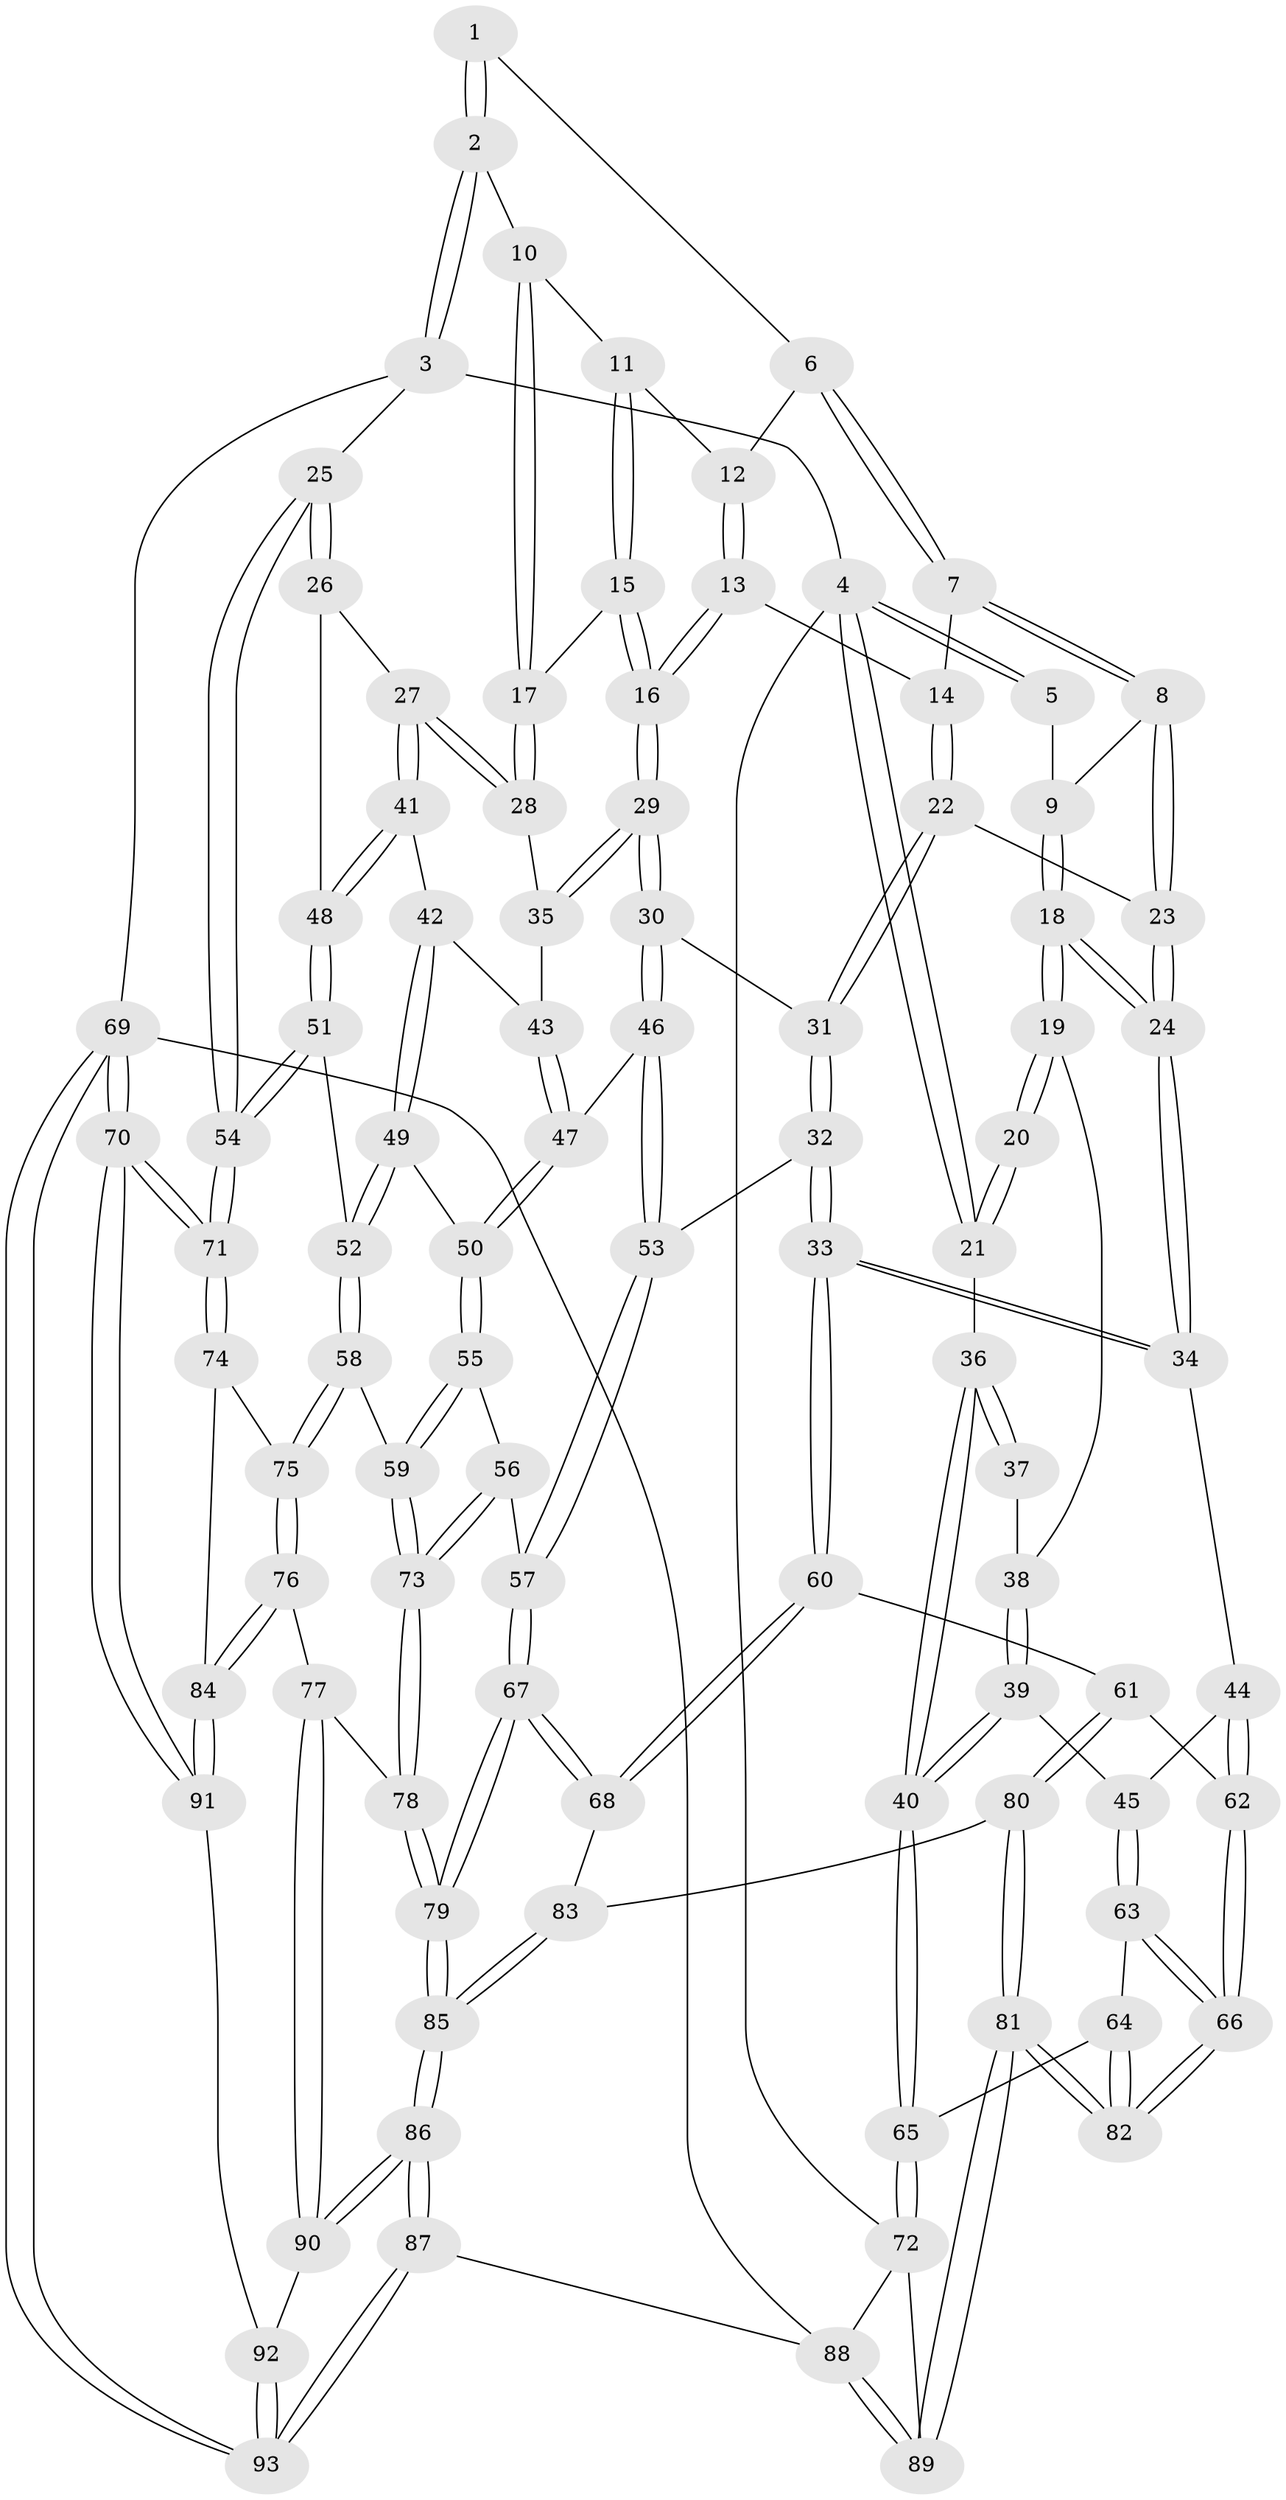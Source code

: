 // Generated by graph-tools (version 1.1) at 2025/11/02/27/25 16:11:54]
// undirected, 93 vertices, 229 edges
graph export_dot {
graph [start="1"]
  node [color=gray90,style=filled];
  1 [pos="+0.6405062536948478+0"];
  2 [pos="+1+0"];
  3 [pos="+1+0"];
  4 [pos="+0+0"];
  5 [pos="+0.3026282850934376+0"];
  6 [pos="+0.6390347290203324+0"];
  7 [pos="+0.6177568652691623+0"];
  8 [pos="+0.5472459861362979+0.08438996831882876"];
  9 [pos="+0.3548979235344994+0.03918464542299708"];
  10 [pos="+0.8814776480552153+0.05204361604040594"];
  11 [pos="+0.8613951030595521+0.05828349007867935"];
  12 [pos="+0.7668752969913006+0.05204363296281458"];
  13 [pos="+0.7257841519155116+0.13058937711687843"];
  14 [pos="+0.7039675900659836+0.11230225179338302"];
  15 [pos="+0.742733855830966+0.1703586315822388"];
  16 [pos="+0.742101477984809+0.17059366348435395"];
  17 [pos="+0.8845683149561875+0.16625779371759186"];
  18 [pos="+0.31564843564409334+0.16078303818894812"];
  19 [pos="+0.29311834721377583+0.15947887540902791"];
  20 [pos="+0.17311099339870506+0.06905246465446505"];
  21 [pos="+0+0"];
  22 [pos="+0.5639804626806304+0.13834496249120323"];
  23 [pos="+0.5505862889635467+0.11753985570010066"];
  24 [pos="+0.354614660737033+0.22645514695337815"];
  25 [pos="+1+0.12337851834042847"];
  26 [pos="+0.9849866232666129+0.21515169522337355"];
  27 [pos="+0.9438166114493333+0.20941383133356284"];
  28 [pos="+0.9041127801721571+0.19590444504069338"];
  29 [pos="+0.7247536326201236+0.2202992404119322"];
  30 [pos="+0.7233494104364435+0.22221851408357643"];
  31 [pos="+0.6039542044507585+0.2525835812278721"];
  32 [pos="+0.5976526768364818+0.262747279835329"];
  33 [pos="+0.5187332959630112+0.32913348006505055"];
  34 [pos="+0.3550957036018419+0.22855970531922837"];
  35 [pos="+0.8592091593568374+0.23872193409833453"];
  36 [pos="+0+0.19119724140825692"];
  37 [pos="+0.13092509758048176+0.19874939859825447"];
  38 [pos="+0.16203109652165126+0.20481752595227729"];
  39 [pos="+0.19276152528233273+0.3464433179201392"];
  40 [pos="+0+0.4098909687544328"];
  41 [pos="+0.8903994968186878+0.30747001445550975"];
  42 [pos="+0.8793235378286474+0.3090507765411367"];
  43 [pos="+0.8569546558794576+0.26098114362526403"];
  44 [pos="+0.29818609184276185+0.3239774249636666"];
  45 [pos="+0.22203526180668096+0.3528474624504479"];
  46 [pos="+0.7679065205816983+0.30975267891018965"];
  47 [pos="+0.7808084223135733+0.315399006244476"];
  48 [pos="+0.9507823495998887+0.3256075767052639"];
  49 [pos="+0.8536011264424853+0.3428805943116772"];
  50 [pos="+0.8061104808967343+0.33728269987728676"];
  51 [pos="+0.9582098729458005+0.34896367900070646"];
  52 [pos="+0.9000136856882708+0.41625004867827775"];
  53 [pos="+0.706192228567301+0.3887342419681048"];
  54 [pos="+1+0.4280970961670685"];
  55 [pos="+0.796564880819319+0.41286675420884145"];
  56 [pos="+0.7826835807582813+0.42300944595858464"];
  57 [pos="+0.7046927478263649+0.42504327614117854"];
  58 [pos="+0.898919842794823+0.4258915535045937"];
  59 [pos="+0.8882883032513986+0.4281363032370695"];
  60 [pos="+0.517016698884838+0.4094257689568995"];
  61 [pos="+0.4308881203857729+0.4605739819141969"];
  62 [pos="+0.36089196240075144+0.4509843126545988"];
  63 [pos="+0.2259538771369922+0.4119146436413169"];
  64 [pos="+0.16754524930673456+0.5026233887850453"];
  65 [pos="+0+0.4147565203806737"];
  66 [pos="+0.29789676181840197+0.5019621300927202"];
  67 [pos="+0.6391646628773843+0.5141332175076483"];
  68 [pos="+0.6007744198197329+0.4856666357953056"];
  69 [pos="+1+1"];
  70 [pos="+1+1"];
  71 [pos="+1+0.5223968548516498"];
  72 [pos="+0+0.6866388313177751"];
  73 [pos="+0.8090196546281113+0.49117555817759173"];
  74 [pos="+1+0.5075857918551504"];
  75 [pos="+0.9026802833860817+0.43115187252124965"];
  76 [pos="+0.8357947914707677+0.5877164348631684"];
  77 [pos="+0.808660203506346+0.5782717372988463"];
  78 [pos="+0.7892947227859604+0.5657928533994667"];
  79 [pos="+0.6503036469583358+0.5464570109706749"];
  80 [pos="+0.4308487193246753+0.5587281960124735"];
  81 [pos="+0.25332668457358715+0.6174915657246477"];
  82 [pos="+0.2508621745368453+0.590207337713652"];
  83 [pos="+0.44762698800581713+0.5819604460931983"];
  84 [pos="+0.8596752682507243+0.6029348813490985"];
  85 [pos="+0.5485810297675606+0.8008051534268339"];
  86 [pos="+0.545400731048633+0.8266318944906805"];
  87 [pos="+0.5152255806287477+0.9011435029231312"];
  88 [pos="+0.4223967496646921+0.9367029502047297"];
  89 [pos="+0.23491474795443243+0.7139051069275372"];
  90 [pos="+0.7323793970673632+0.7374452238551094"];
  91 [pos="+0.8766286944717586+0.6465398246732403"];
  92 [pos="+0.8184364949438071+0.7235321320582576"];
  93 [pos="+1+1"];
  1 -- 2;
  1 -- 2;
  1 -- 6;
  2 -- 3;
  2 -- 3;
  2 -- 10;
  3 -- 4;
  3 -- 25;
  3 -- 69;
  4 -- 5;
  4 -- 5;
  4 -- 21;
  4 -- 21;
  4 -- 72;
  5 -- 9;
  6 -- 7;
  6 -- 7;
  6 -- 12;
  7 -- 8;
  7 -- 8;
  7 -- 14;
  8 -- 9;
  8 -- 23;
  8 -- 23;
  9 -- 18;
  9 -- 18;
  10 -- 11;
  10 -- 17;
  10 -- 17;
  11 -- 12;
  11 -- 15;
  11 -- 15;
  12 -- 13;
  12 -- 13;
  13 -- 14;
  13 -- 16;
  13 -- 16;
  14 -- 22;
  14 -- 22;
  15 -- 16;
  15 -- 16;
  15 -- 17;
  16 -- 29;
  16 -- 29;
  17 -- 28;
  17 -- 28;
  18 -- 19;
  18 -- 19;
  18 -- 24;
  18 -- 24;
  19 -- 20;
  19 -- 20;
  19 -- 38;
  20 -- 21;
  20 -- 21;
  21 -- 36;
  22 -- 23;
  22 -- 31;
  22 -- 31;
  23 -- 24;
  23 -- 24;
  24 -- 34;
  24 -- 34;
  25 -- 26;
  25 -- 26;
  25 -- 54;
  25 -- 54;
  26 -- 27;
  26 -- 48;
  27 -- 28;
  27 -- 28;
  27 -- 41;
  27 -- 41;
  28 -- 35;
  29 -- 30;
  29 -- 30;
  29 -- 35;
  29 -- 35;
  30 -- 31;
  30 -- 46;
  30 -- 46;
  31 -- 32;
  31 -- 32;
  32 -- 33;
  32 -- 33;
  32 -- 53;
  33 -- 34;
  33 -- 34;
  33 -- 60;
  33 -- 60;
  34 -- 44;
  35 -- 43;
  36 -- 37;
  36 -- 37;
  36 -- 40;
  36 -- 40;
  37 -- 38;
  38 -- 39;
  38 -- 39;
  39 -- 40;
  39 -- 40;
  39 -- 45;
  40 -- 65;
  40 -- 65;
  41 -- 42;
  41 -- 48;
  41 -- 48;
  42 -- 43;
  42 -- 49;
  42 -- 49;
  43 -- 47;
  43 -- 47;
  44 -- 45;
  44 -- 62;
  44 -- 62;
  45 -- 63;
  45 -- 63;
  46 -- 47;
  46 -- 53;
  46 -- 53;
  47 -- 50;
  47 -- 50;
  48 -- 51;
  48 -- 51;
  49 -- 50;
  49 -- 52;
  49 -- 52;
  50 -- 55;
  50 -- 55;
  51 -- 52;
  51 -- 54;
  51 -- 54;
  52 -- 58;
  52 -- 58;
  53 -- 57;
  53 -- 57;
  54 -- 71;
  54 -- 71;
  55 -- 56;
  55 -- 59;
  55 -- 59;
  56 -- 57;
  56 -- 73;
  56 -- 73;
  57 -- 67;
  57 -- 67;
  58 -- 59;
  58 -- 75;
  58 -- 75;
  59 -- 73;
  59 -- 73;
  60 -- 61;
  60 -- 68;
  60 -- 68;
  61 -- 62;
  61 -- 80;
  61 -- 80;
  62 -- 66;
  62 -- 66;
  63 -- 64;
  63 -- 66;
  63 -- 66;
  64 -- 65;
  64 -- 82;
  64 -- 82;
  65 -- 72;
  65 -- 72;
  66 -- 82;
  66 -- 82;
  67 -- 68;
  67 -- 68;
  67 -- 79;
  67 -- 79;
  68 -- 83;
  69 -- 70;
  69 -- 70;
  69 -- 93;
  69 -- 93;
  69 -- 88;
  70 -- 71;
  70 -- 71;
  70 -- 91;
  70 -- 91;
  71 -- 74;
  71 -- 74;
  72 -- 89;
  72 -- 88;
  73 -- 78;
  73 -- 78;
  74 -- 75;
  74 -- 84;
  75 -- 76;
  75 -- 76;
  76 -- 77;
  76 -- 84;
  76 -- 84;
  77 -- 78;
  77 -- 90;
  77 -- 90;
  78 -- 79;
  78 -- 79;
  79 -- 85;
  79 -- 85;
  80 -- 81;
  80 -- 81;
  80 -- 83;
  81 -- 82;
  81 -- 82;
  81 -- 89;
  81 -- 89;
  83 -- 85;
  83 -- 85;
  84 -- 91;
  84 -- 91;
  85 -- 86;
  85 -- 86;
  86 -- 87;
  86 -- 87;
  86 -- 90;
  86 -- 90;
  87 -- 88;
  87 -- 93;
  87 -- 93;
  88 -- 89;
  88 -- 89;
  90 -- 92;
  91 -- 92;
  92 -- 93;
  92 -- 93;
}
